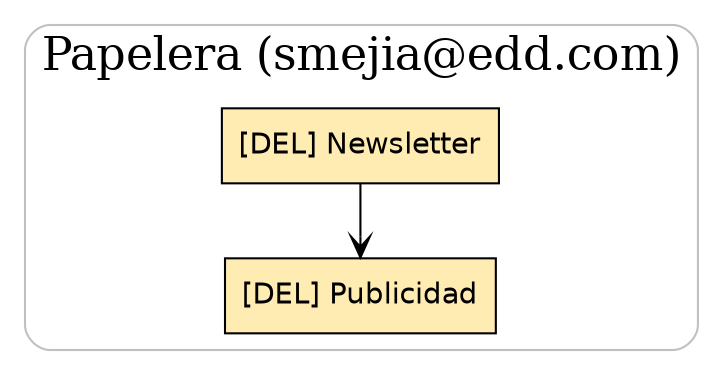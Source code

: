 digraph Papelera {
  graph [splines=ortho, bgcolor="white"];
  rankdir=TB;
  node [shape=box, style="filled", fillcolor="#FFECB3", fontname="Helvetica"];
  edge [arrowhead=vee];
  subgraph cluster_pila { label="Papelera (smejia@edd.com)"; labelloc=top; fontsize=22; style="rounded"; color="#C0C0C0";
    p0 [label="[DEL] Newsletter"];
    p1 [label="[DEL] Publicidad"];
    p0 -> p1;
  }
}
